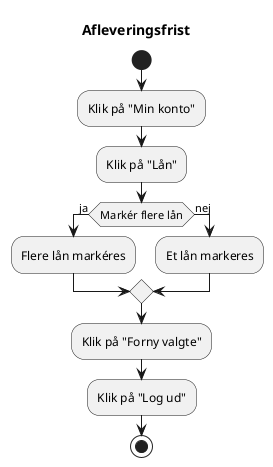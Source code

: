 @startuml

title Afleveringsfrist

start

:Klik på "Min konto"; 
:Klik på "Lån";
if (Markér flere lån) then (ja)
    :Flere lån markéres;
else (nej)
    :Et lån markeres;
endif
:Klik på "Forny valgte";
:Klik på "Log ud";

stop

@enduml